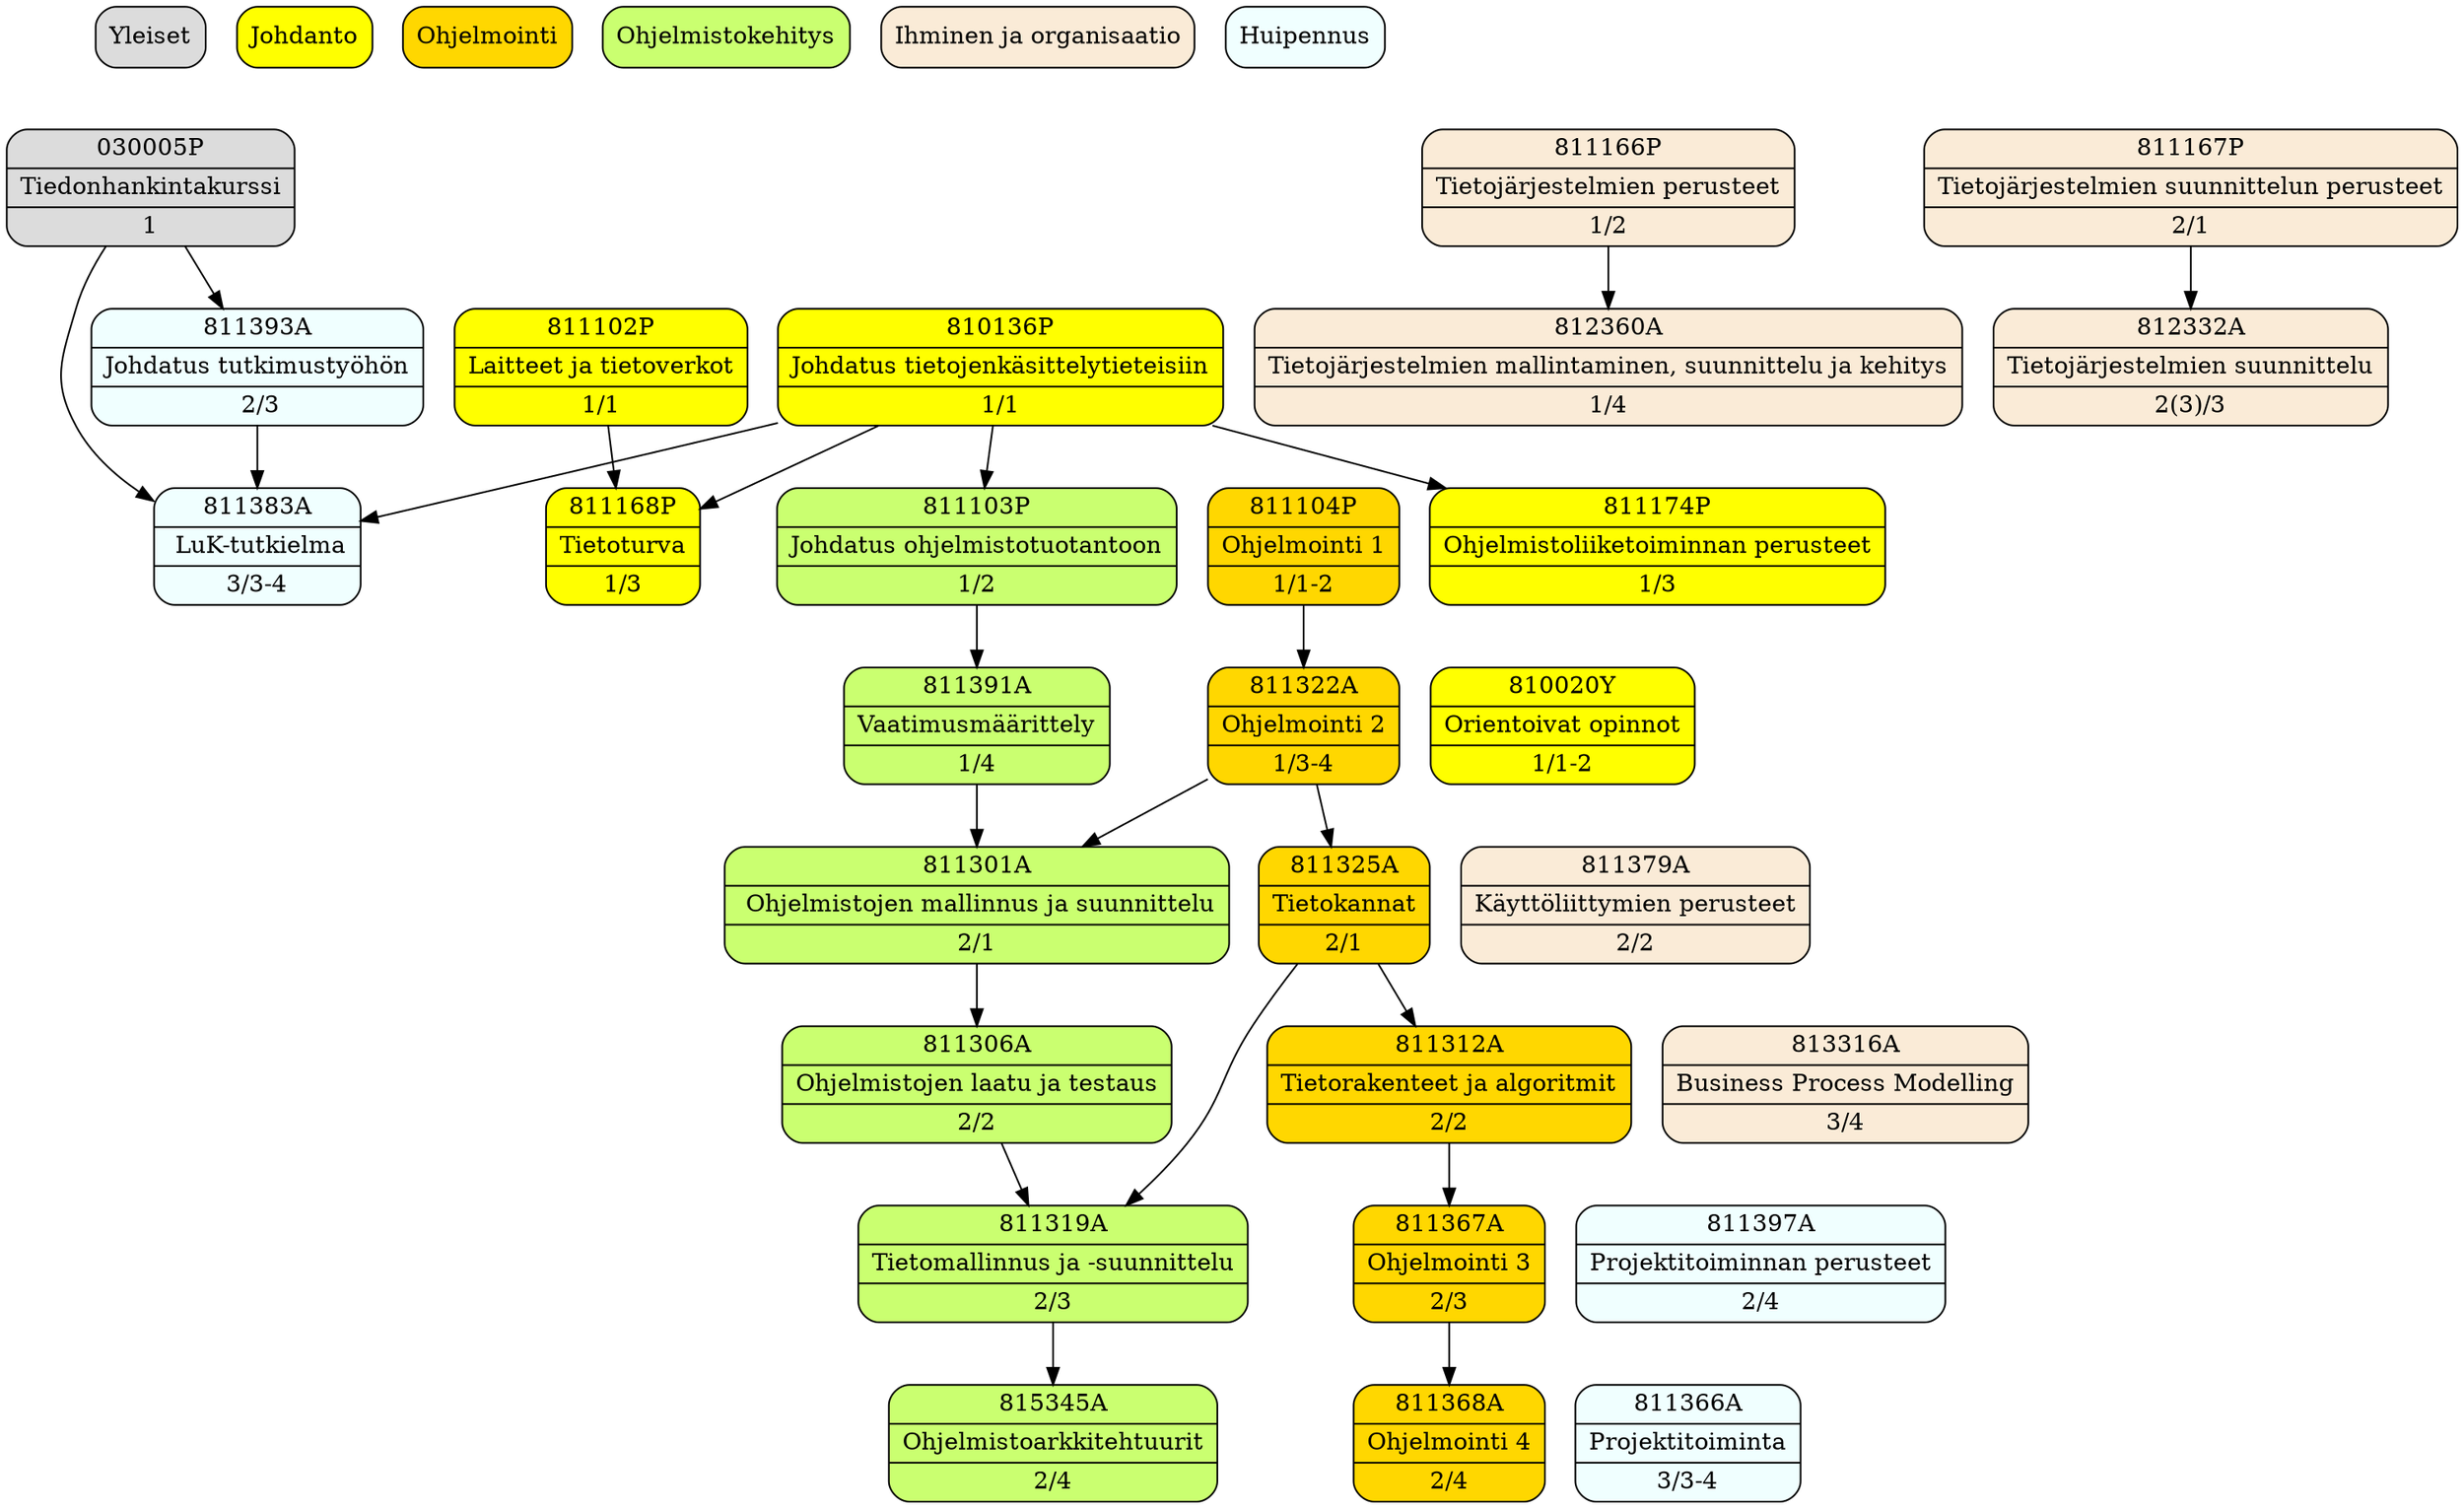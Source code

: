 digraph TOLLuK {
   node [shape=record, style="rounded,filled"]
   
   subgraph Yleiset {
      node [fillcolor=gainsboro]
      c030005P [label="{ 030005P | Tiedonhankintakurssi | 1 }"]
   }
   
   subgraph Johdanto {
      node [fillcolor=yellow]
      c810020Y [label="{ 810020Y | Orientoivat opinnot | 1/1-2 }"]
      c810136P [label="{ 810136P | Johdatus tietojenkäsittelytieteisiin | 1/1 }"]
      c811168P [label="{ 811168P | Tietoturva | 1/3 }"]
      c811174P [label="{ 811174P | Ohjelmistoliiketoiminnan perusteet | 1/3 }"]
      c811102P [label="{ 811102P | Laitteet ja tietoverkot | 1/1 }"]

      c810136P -> c811168P
      c811102P -> c811168P
      c810136P -> c811174P
   }
   
   subgraph Ohjelmointi {
      node [fillcolor=gold1]
      c811104P [label="{ 811104P | Ohjelmointi 1 | 1/1-2 }"]
      c811322A [label="{ 811322A | Ohjelmointi 2 | 1/3-4 }"]
      c811325A [label="{ 811325A | Tietokannat | 2/1 }"]
      c811312A [label="{ 811312A | Tietorakenteet ja algoritmit | 2/2 }"]
      c811367A [label="{ 811367A | Ohjelmointi 3 | 2/3 }"]
      c811368A [label="{ 811368A | Ohjelmointi 4 | 2/4 }"]
      
      c811104P -> c811322A
      c811312A -> c811367A
      c811367A -> c811368A
      c811325A -> c811312A
      c811322A -> c811325A
   }
   
   subgraph Ohjelmistokehitys {
      node [fillcolor=darkolivegreen1]
      c811103P [label="{ 811103P | Johdatus ohjelmistotuotantoon | 1/2 }"]
      c811391A [label="{ 811391A | Vaatimusmäärittely | 1/4 }"]
      c811301A [label="{ 811301A | Ohjelmistojen mallinnus ja suunnittelu | 2/1 }"]
      c811306A [label="{ 811306A | Ohjelmistojen laatu ja testaus | 2/2 }"]
      c811319A [label="{ 811319A | Tietomallinnus ja -suunnittelu | 2/3 }"]
      c815345A [label="{ 815345A | Ohjelmistoarkkitehtuurit | 2/4 }"]
      
      c810136P -> c811103P
      c811103P -> c811391A
      c811391A -> c811301A
      c811322A -> c811301A
      c811301A -> c811306A
      c811306A -> c811319A
      c811325A -> c811319A
      c811319A -> c815345A
   }
   
   subgraph IhminenOrganisaatio {
      node [fillcolor=antiquewhite]
      c811166P [label="{ 811166P | Tietojärjestelmien perusteet | 1/2 }"]
      c812360A [label="{ 812360A | Tietojärjestelmien mallintaminen, suunnittelu ja kehitys | 1/4 }"]
      c811167P [label="{ 811167P | Tietojärjestelmien suunnittelun perusteet | 2/1 }"]
      c811379A [label="{ 811379A | Käyttöliittymien perusteet | 2/2 }"] # Ihminen tietotekniikan käyttäjänä ja kehittäjänä 811177P does not exist.
      c812332A [label="{ 812332A | Tietojärjestelmien suunnittelu | 2(3)/3 }"]
      c813316A [label="{ 813316A | Business Process Modelling | 3/4 }"]
      
      c811166P -> c812360A
      c811167P -> c812332A
   }
   
   subgraph Huipennus {
      node [fillcolor=azure]
      c811397A [label="{ 811397A | Projektitoiminnan perusteet | 2/4 }"]
      c811366A [label="{ 811366A | Projektitoiminta | 3/3-4 }"] # Lists many old obsolete courses as prerequisites!
      c811393A [label="{ 811393A | Johdatus tutkimustyöhön | 2/3 }"]
      c811383A [label="{ 811383A | LuK-tutkielma | 3/3-4 }"]
   
      c030005P -> c811393A
      c811393A -> c811383A
      c030005P -> c811383A
      c810136P -> c811383A
   }
   
   subgraph Legend {
      node [shape=box]
      rankdir=TB
      label="Legend"
      style=filled
      rank=source
      yleiset [fillcolor=gainsboro, label="Yleiset"]
      johdanto [fillcolor=yellow, label="Johdanto"]
      ohjelmointi [fillcolor=gold1, label="Ohjelmointi"]
      kehitys [fillcolor=darkolivegreen1, label="Ohjelmistokehitys"]
      ihminen [fillcolor=antiquewhite, label="Ihminen ja organisaatio"]
      huipennus [fillcolor=azure, label="Huipennus"]
   }
}
